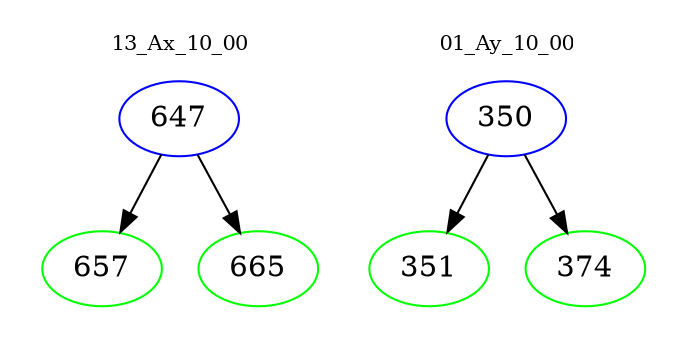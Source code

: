 digraph{
subgraph cluster_0 {
color = white
label = "13_Ax_10_00";
fontsize=10;
T0_647 [label="647", color="blue"]
T0_647 -> T0_657 [color="black"]
T0_657 [label="657", color="green"]
T0_647 -> T0_665 [color="black"]
T0_665 [label="665", color="green"]
}
subgraph cluster_1 {
color = white
label = "01_Ay_10_00";
fontsize=10;
T1_350 [label="350", color="blue"]
T1_350 -> T1_351 [color="black"]
T1_351 [label="351", color="green"]
T1_350 -> T1_374 [color="black"]
T1_374 [label="374", color="green"]
}
}
